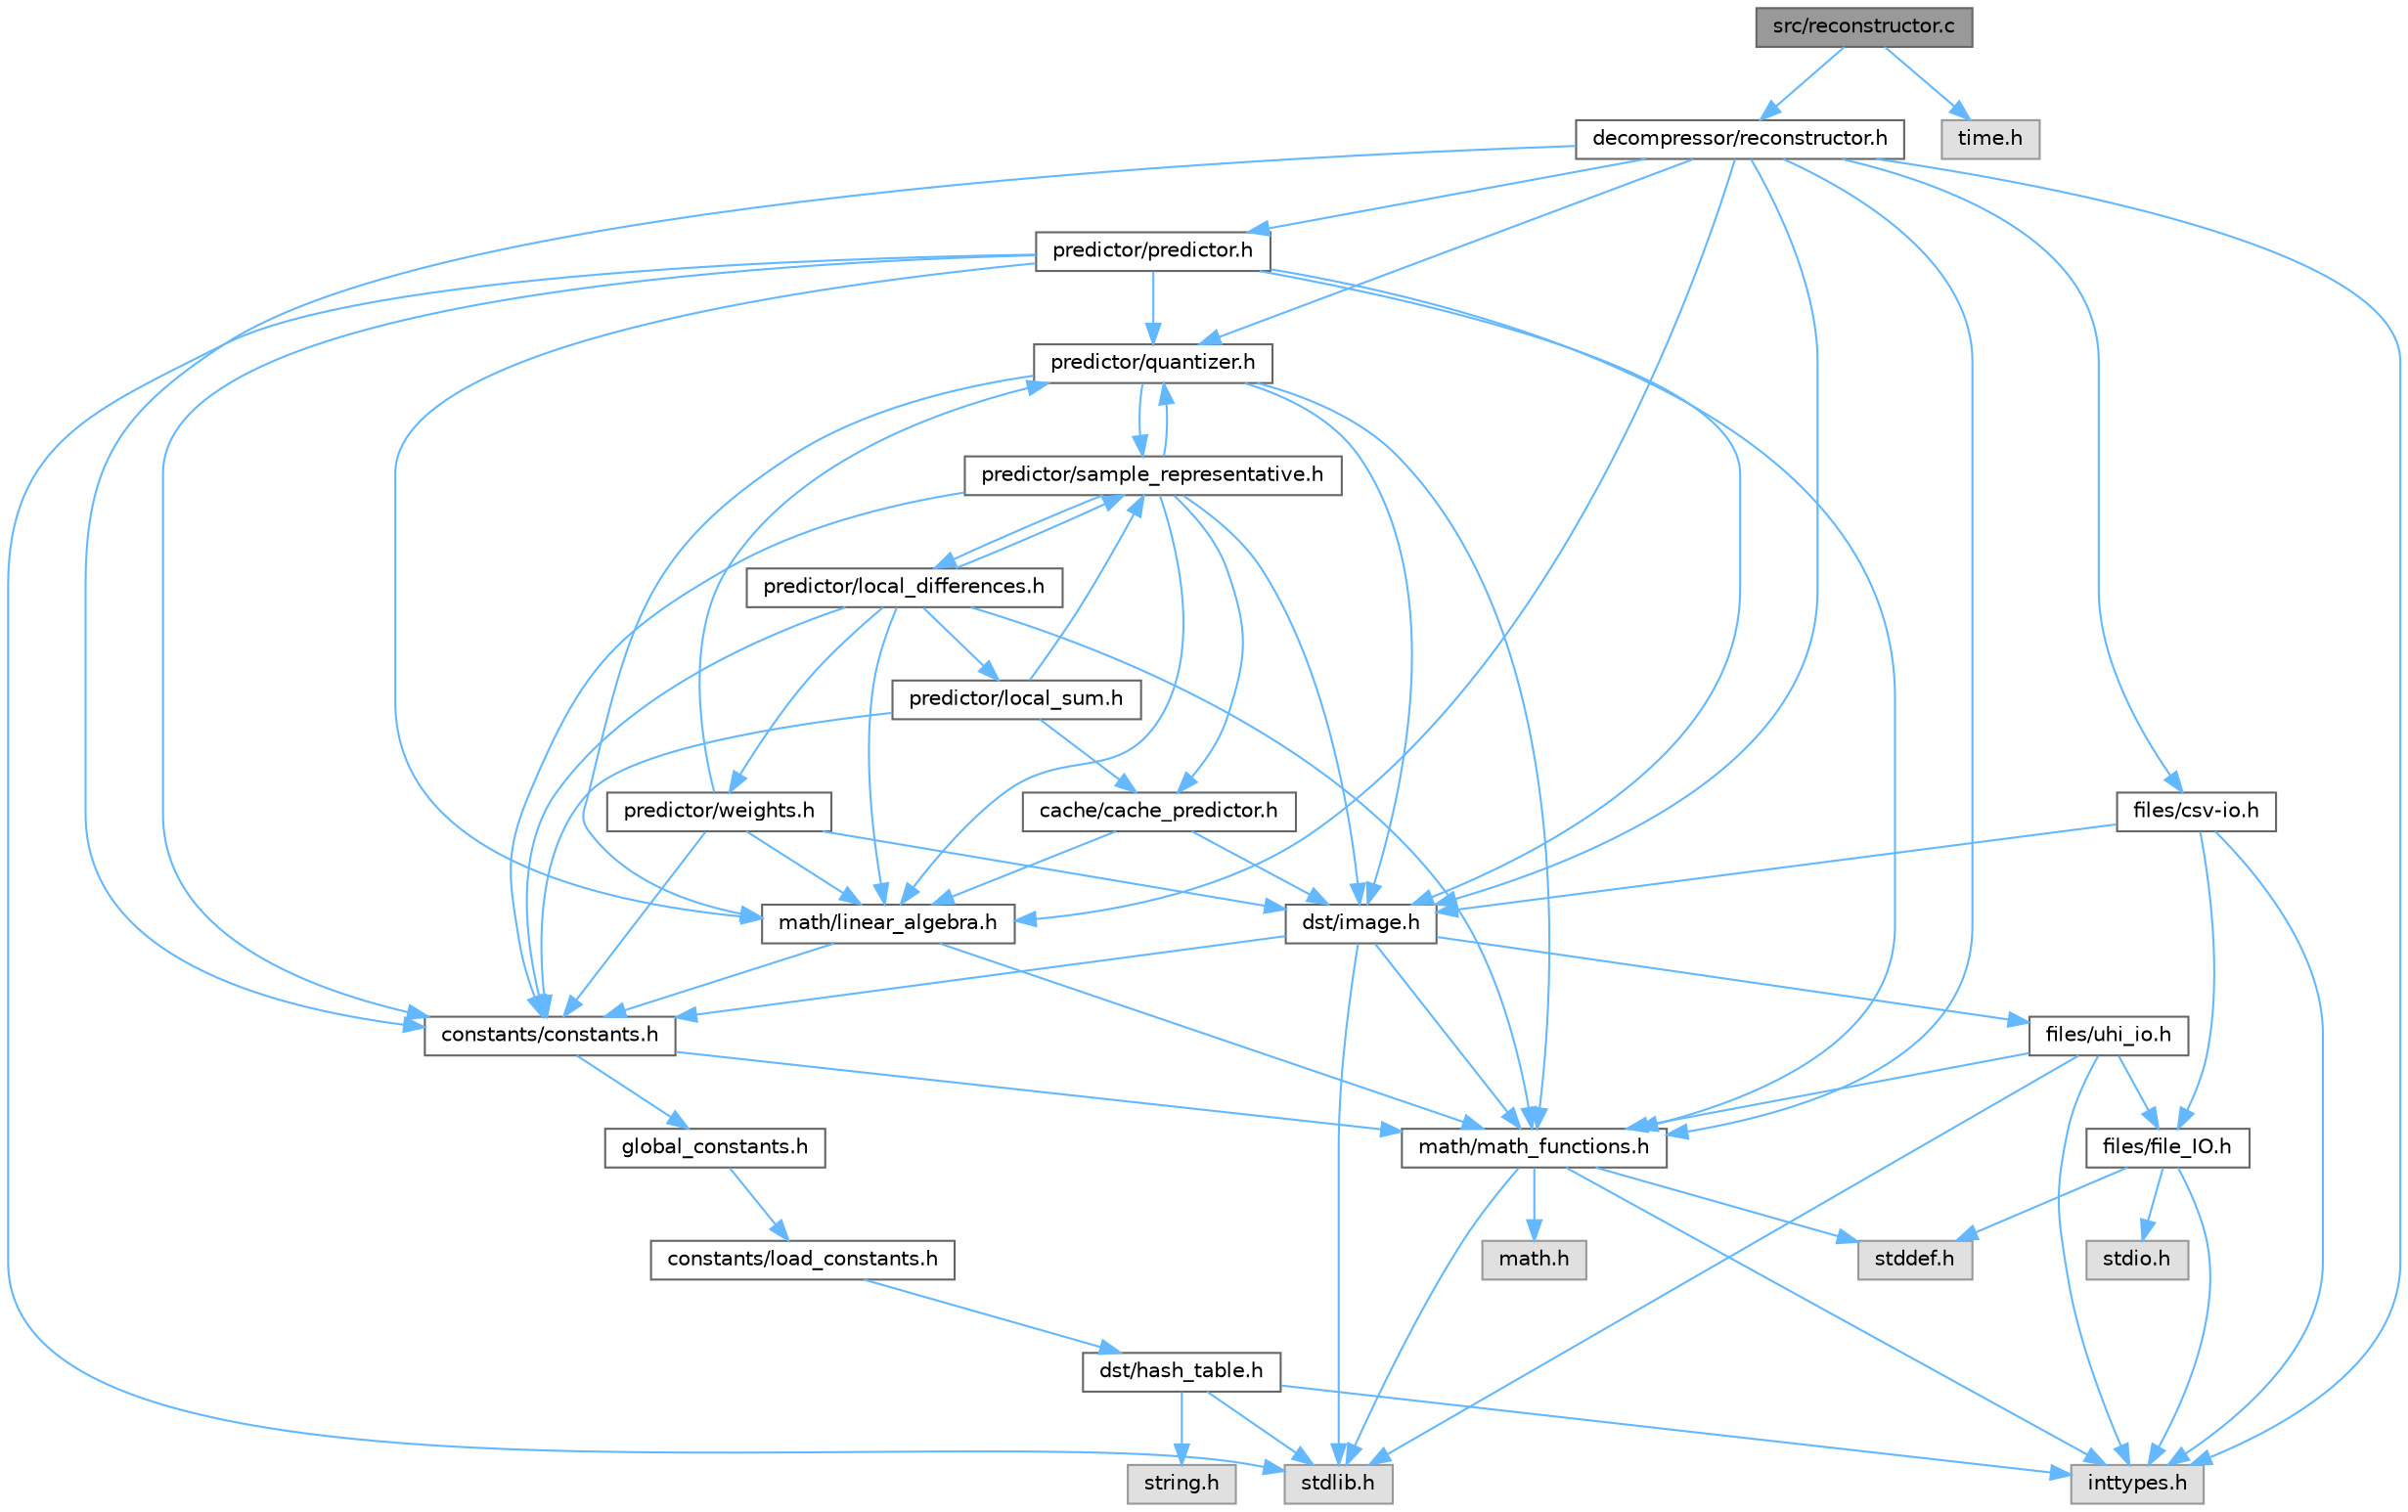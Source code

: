 digraph "src/reconstructor.c"
{
 // LATEX_PDF_SIZE
  bgcolor="transparent";
  edge [fontname=Helvetica,fontsize=10,labelfontname=Helvetica,labelfontsize=10];
  node [fontname=Helvetica,fontsize=10,shape=box,height=0.2,width=0.4];
  Node1 [id="Node000001",label="src/reconstructor.c",height=0.2,width=0.4,color="gray40", fillcolor="grey60", style="filled", fontcolor="black",tooltip=" "];
  Node1 -> Node2 [id="edge137_Node000001_Node000002",color="steelblue1",style="solid",tooltip=" "];
  Node2 [id="Node000002",label="decompressor/reconstructor.h",height=0.2,width=0.4,color="grey40", fillcolor="white", style="filled",URL="$d4/d81/a00110.html",tooltip=" "];
  Node2 -> Node3 [id="edge138_Node000002_Node000003",color="steelblue1",style="solid",tooltip=" "];
  Node3 [id="Node000003",label="constants/constants.h",height=0.2,width=0.4,color="grey40", fillcolor="white", style="filled",URL="$d9/db6/a00146.html",tooltip=" "];
  Node3 -> Node4 [id="edge139_Node000003_Node000004",color="steelblue1",style="solid",tooltip=" "];
  Node4 [id="Node000004",label="math/math_functions.h",height=0.2,width=0.4,color="grey40", fillcolor="white", style="filled",URL="$d7/d9a/a00152.html",tooltip=" "];
  Node4 -> Node5 [id="edge140_Node000004_Node000005",color="steelblue1",style="solid",tooltip=" "];
  Node5 [id="Node000005",label="stdlib.h",height=0.2,width=0.4,color="grey60", fillcolor="#E0E0E0", style="filled",tooltip=" "];
  Node4 -> Node6 [id="edge141_Node000004_Node000006",color="steelblue1",style="solid",tooltip=" "];
  Node6 [id="Node000006",label="math.h",height=0.2,width=0.4,color="grey60", fillcolor="#E0E0E0", style="filled",tooltip=" "];
  Node4 -> Node7 [id="edge142_Node000004_Node000007",color="steelblue1",style="solid",tooltip=" "];
  Node7 [id="Node000007",label="inttypes.h",height=0.2,width=0.4,color="grey60", fillcolor="#E0E0E0", style="filled",tooltip=" "];
  Node4 -> Node8 [id="edge143_Node000004_Node000008",color="steelblue1",style="solid",tooltip=" "];
  Node8 [id="Node000008",label="stddef.h",height=0.2,width=0.4,color="grey60", fillcolor="#E0E0E0", style="filled",tooltip=" "];
  Node3 -> Node9 [id="edge144_Node000003_Node000009",color="steelblue1",style="solid",tooltip=" "];
  Node9 [id="Node000009",label="global_constants.h",height=0.2,width=0.4,color="grey40", fillcolor="white", style="filled",URL="$d2/df5/a00137.html",tooltip=" "];
  Node9 -> Node10 [id="edge145_Node000009_Node000010",color="steelblue1",style="solid",tooltip=" "];
  Node10 [id="Node000010",label="constants/load_constants.h",height=0.2,width=0.4,color="grey40", fillcolor="white", style="filled",URL="$d7/dce/a00143.html",tooltip=" "];
  Node10 -> Node11 [id="edge146_Node000010_Node000011",color="steelblue1",style="solid",tooltip=" "];
  Node11 [id="Node000011",label="dst/hash_table.h",height=0.2,width=0.4,color="grey40", fillcolor="white", style="filled",URL="$df/d6a/a00119.html",tooltip=" "];
  Node11 -> Node5 [id="edge147_Node000011_Node000005",color="steelblue1",style="solid",tooltip=" "];
  Node11 -> Node7 [id="edge148_Node000011_Node000007",color="steelblue1",style="solid",tooltip=" "];
  Node11 -> Node12 [id="edge149_Node000011_Node000012",color="steelblue1",style="solid",tooltip=" "];
  Node12 [id="Node000012",label="string.h",height=0.2,width=0.4,color="grey60", fillcolor="#E0E0E0", style="filled",tooltip=" "];
  Node2 -> Node4 [id="edge150_Node000002_Node000004",color="steelblue1",style="solid",tooltip=" "];
  Node2 -> Node13 [id="edge151_Node000002_Node000013",color="steelblue1",style="solid",tooltip=" "];
  Node13 [id="Node000013",label="math/linear_algebra.h",height=0.2,width=0.4,color="grey40", fillcolor="white", style="filled",URL="$da/d1e/a00149.html",tooltip=" "];
  Node13 -> Node3 [id="edge152_Node000013_Node000003",color="steelblue1",style="solid",tooltip=" "];
  Node13 -> Node4 [id="edge153_Node000013_Node000004",color="steelblue1",style="solid",tooltip=" "];
  Node2 -> Node14 [id="edge154_Node000002_Node000014",color="steelblue1",style="solid",tooltip=" "];
  Node14 [id="Node000014",label="dst/image.h",height=0.2,width=0.4,color="grey40", fillcolor="white", style="filled",URL="$d3/d00/a00113.html",tooltip=" "];
  Node14 -> Node4 [id="edge155_Node000014_Node000004",color="steelblue1",style="solid",tooltip=" "];
  Node14 -> Node3 [id="edge156_Node000014_Node000003",color="steelblue1",style="solid",tooltip=" "];
  Node14 -> Node5 [id="edge157_Node000014_Node000005",color="steelblue1",style="solid",tooltip=" "];
  Node14 -> Node15 [id="edge158_Node000014_Node000015",color="steelblue1",style="solid",tooltip=" "];
  Node15 [id="Node000015",label="files/uhi_io.h",height=0.2,width=0.4,color="grey40", fillcolor="white", style="filled",URL="$d1/d88/a00128.html",tooltip=" "];
  Node15 -> Node7 [id="edge159_Node000015_Node000007",color="steelblue1",style="solid",tooltip=" "];
  Node15 -> Node5 [id="edge160_Node000015_Node000005",color="steelblue1",style="solid",tooltip=" "];
  Node15 -> Node16 [id="edge161_Node000015_Node000016",color="steelblue1",style="solid",tooltip=" "];
  Node16 [id="Node000016",label="files/file_IO.h",height=0.2,width=0.4,color="grey40", fillcolor="white", style="filled",URL="$df/dc8/a00122.html",tooltip=" "];
  Node16 -> Node7 [id="edge162_Node000016_Node000007",color="steelblue1",style="solid",tooltip=" "];
  Node16 -> Node8 [id="edge163_Node000016_Node000008",color="steelblue1",style="solid",tooltip=" "];
  Node16 -> Node17 [id="edge164_Node000016_Node000017",color="steelblue1",style="solid",tooltip=" "];
  Node17 [id="Node000017",label="stdio.h",height=0.2,width=0.4,color="grey60", fillcolor="#E0E0E0", style="filled",tooltip=" "];
  Node15 -> Node4 [id="edge165_Node000015_Node000004",color="steelblue1",style="solid",tooltip=" "];
  Node2 -> Node18 [id="edge166_Node000002_Node000018",color="steelblue1",style="solid",tooltip=" "];
  Node18 [id="Node000018",label="predictor/quantizer.h",height=0.2,width=0.4,color="grey40", fillcolor="white", style="filled",URL="$d1/d44/a00098.html",tooltip=" "];
  Node18 -> Node14 [id="edge167_Node000018_Node000014",color="steelblue1",style="solid",tooltip=" "];
  Node18 -> Node4 [id="edge168_Node000018_Node000004",color="steelblue1",style="solid",tooltip=" "];
  Node18 -> Node13 [id="edge169_Node000018_Node000013",color="steelblue1",style="solid",tooltip=" "];
  Node18 -> Node19 [id="edge170_Node000018_Node000019",color="steelblue1",style="solid",tooltip=" "];
  Node19 [id="Node000019",label="predictor/sample_representative.h",height=0.2,width=0.4,color="grey40", fillcolor="white", style="filled",URL="$d1/dc1/a00092.html",tooltip=" "];
  Node19 -> Node14 [id="edge171_Node000019_Node000014",color="steelblue1",style="solid",tooltip=" "];
  Node19 -> Node3 [id="edge172_Node000019_Node000003",color="steelblue1",style="solid",tooltip=" "];
  Node19 -> Node20 [id="edge173_Node000019_Node000020",color="steelblue1",style="solid",tooltip=" "];
  Node20 [id="Node000020",label="cache/cache_predictor.h",height=0.2,width=0.4,color="grey40", fillcolor="white", style="filled",URL="$db/db6/a00074.html",tooltip="Deprecated, Used as a buffer for debugging and temporary storage."];
  Node20 -> Node13 [id="edge174_Node000020_Node000013",color="steelblue1",style="solid",tooltip=" "];
  Node20 -> Node14 [id="edge175_Node000020_Node000014",color="steelblue1",style="solid",tooltip=" "];
  Node19 -> Node13 [id="edge176_Node000019_Node000013",color="steelblue1",style="solid",tooltip=" "];
  Node19 -> Node21 [id="edge177_Node000019_Node000021",color="steelblue1",style="solid",tooltip=" "];
  Node21 [id="Node000021",label="predictor/local_differences.h",height=0.2,width=0.4,color="grey40", fillcolor="white", style="filled",URL="$d4/d3a/a00101.html",tooltip=" "];
  Node21 -> Node3 [id="edge178_Node000021_Node000003",color="steelblue1",style="solid",tooltip=" "];
  Node21 -> Node13 [id="edge179_Node000021_Node000013",color="steelblue1",style="solid",tooltip=" "];
  Node21 -> Node4 [id="edge180_Node000021_Node000004",color="steelblue1",style="solid",tooltip=" "];
  Node21 -> Node22 [id="edge181_Node000021_Node000022",color="steelblue1",style="solid",tooltip=" "];
  Node22 [id="Node000022",label="predictor/local_sum.h",height=0.2,width=0.4,color="grey40", fillcolor="white", style="filled",URL="$df/d98/a00107.html",tooltip=" "];
  Node22 -> Node3 [id="edge182_Node000022_Node000003",color="steelblue1",style="solid",tooltip=" "];
  Node22 -> Node19 [id="edge183_Node000022_Node000019",color="steelblue1",style="solid",tooltip=" "];
  Node22 -> Node20 [id="edge184_Node000022_Node000020",color="steelblue1",style="solid",tooltip=" "];
  Node21 -> Node19 [id="edge185_Node000021_Node000019",color="steelblue1",style="solid",tooltip=" "];
  Node21 -> Node23 [id="edge186_Node000021_Node000023",color="steelblue1",style="solid",tooltip=" "];
  Node23 [id="Node000023",label="predictor/weights.h",height=0.2,width=0.4,color="grey40", fillcolor="white", style="filled",URL="$d9/d77/a00095.html",tooltip=" "];
  Node23 -> Node3 [id="edge187_Node000023_Node000003",color="steelblue1",style="solid",tooltip=" "];
  Node23 -> Node14 [id="edge188_Node000023_Node000014",color="steelblue1",style="solid",tooltip=" "];
  Node23 -> Node13 [id="edge189_Node000023_Node000013",color="steelblue1",style="solid",tooltip=" "];
  Node23 -> Node18 [id="edge190_Node000023_Node000018",color="steelblue1",style="solid",tooltip=" "];
  Node19 -> Node18 [id="edge191_Node000019_Node000018",color="steelblue1",style="solid",tooltip=" "];
  Node2 -> Node24 [id="edge192_Node000002_Node000024",color="steelblue1",style="solid",tooltip=" "];
  Node24 [id="Node000024",label="files/csv-io.h",height=0.2,width=0.4,color="grey40", fillcolor="white", style="filled",URL="$dc/dfe/a00125.html",tooltip=" "];
  Node24 -> Node7 [id="edge193_Node000024_Node000007",color="steelblue1",style="solid",tooltip=" "];
  Node24 -> Node14 [id="edge194_Node000024_Node000014",color="steelblue1",style="solid",tooltip=" "];
  Node24 -> Node16 [id="edge195_Node000024_Node000016",color="steelblue1",style="solid",tooltip=" "];
  Node2 -> Node7 [id="edge196_Node000002_Node000007",color="steelblue1",style="solid",tooltip=" "];
  Node2 -> Node25 [id="edge197_Node000002_Node000025",color="steelblue1",style="solid",tooltip=" "];
  Node25 [id="Node000025",label="predictor/predictor.h",height=0.2,width=0.4,color="grey40", fillcolor="white", style="filled",URL="$d0/dc2/a00104.html",tooltip=" "];
  Node25 -> Node5 [id="edge198_Node000025_Node000005",color="steelblue1",style="solid",tooltip=" "];
  Node25 -> Node3 [id="edge199_Node000025_Node000003",color="steelblue1",style="solid",tooltip=" "];
  Node25 -> Node4 [id="edge200_Node000025_Node000004",color="steelblue1",style="solid",tooltip=" "];
  Node25 -> Node13 [id="edge201_Node000025_Node000013",color="steelblue1",style="solid",tooltip=" "];
  Node25 -> Node14 [id="edge202_Node000025_Node000014",color="steelblue1",style="solid",tooltip=" "];
  Node25 -> Node18 [id="edge203_Node000025_Node000018",color="steelblue1",style="solid",tooltip=" "];
  Node1 -> Node26 [id="edge204_Node000001_Node000026",color="steelblue1",style="solid",tooltip=" "];
  Node26 [id="Node000026",label="time.h",height=0.2,width=0.4,color="grey60", fillcolor="#E0E0E0", style="filled",tooltip=" "];
}
